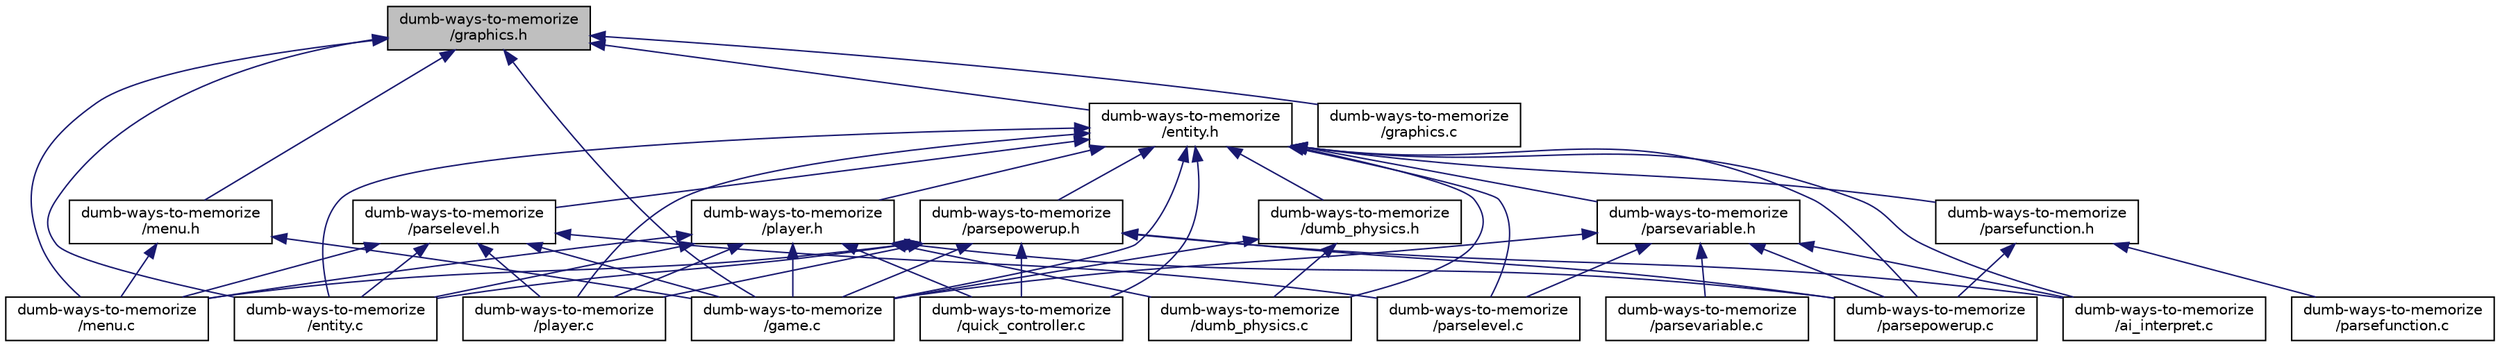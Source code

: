 digraph "dumb-ways-to-memorize/graphics.h"
{
  edge [fontname="Helvetica",fontsize="10",labelfontname="Helvetica",labelfontsize="10"];
  node [fontname="Helvetica",fontsize="10",shape=record];
  Node1 [label="dumb-ways-to-memorize\l/graphics.h",height=0.2,width=0.4,color="black", fillcolor="grey75", style="filled", fontcolor="black"];
  Node1 -> Node2 [dir="back",color="midnightblue",fontsize="10",style="solid",fontname="Helvetica"];
  Node2 [label="dumb-ways-to-memorize\l/entity.h",height=0.2,width=0.4,color="black", fillcolor="white", style="filled",URL="$entity_8h.html"];
  Node2 -> Node3 [dir="back",color="midnightblue",fontsize="10",style="solid",fontname="Helvetica"];
  Node3 [label="dumb-ways-to-memorize\l/ai_interpret.c",height=0.2,width=0.4,color="black", fillcolor="white", style="filled",URL="$ai__interpret_8c.html"];
  Node2 -> Node4 [dir="back",color="midnightblue",fontsize="10",style="solid",fontname="Helvetica"];
  Node4 [label="dumb-ways-to-memorize\l/parsevariable.h",height=0.2,width=0.4,color="black", fillcolor="white", style="filled",URL="$parsevariable_8h.html"];
  Node4 -> Node3 [dir="back",color="midnightblue",fontsize="10",style="solid",fontname="Helvetica"];
  Node4 -> Node5 [dir="back",color="midnightblue",fontsize="10",style="solid",fontname="Helvetica"];
  Node5 [label="dumb-ways-to-memorize\l/game.c",height=0.2,width=0.4,color="black", fillcolor="white", style="filled",URL="$game_8c.html"];
  Node4 -> Node6 [dir="back",color="midnightblue",fontsize="10",style="solid",fontname="Helvetica"];
  Node6 [label="dumb-ways-to-memorize\l/parselevel.c",height=0.2,width=0.4,color="black", fillcolor="white", style="filled",URL="$parselevel_8c.html"];
  Node4 -> Node7 [dir="back",color="midnightblue",fontsize="10",style="solid",fontname="Helvetica"];
  Node7 [label="dumb-ways-to-memorize\l/parsepowerup.c",height=0.2,width=0.4,color="black", fillcolor="white", style="filled",URL="$parsepowerup_8c.html"];
  Node4 -> Node8 [dir="back",color="midnightblue",fontsize="10",style="solid",fontname="Helvetica"];
  Node8 [label="dumb-ways-to-memorize\l/parsevariable.c",height=0.2,width=0.4,color="black", fillcolor="white", style="filled",URL="$parsevariable_8c.html"];
  Node2 -> Node9 [dir="back",color="midnightblue",fontsize="10",style="solid",fontname="Helvetica"];
  Node9 [label="dumb-ways-to-memorize\l/parsepowerup.h",height=0.2,width=0.4,color="black", fillcolor="white", style="filled",URL="$parsepowerup_8h.html"];
  Node9 -> Node3 [dir="back",color="midnightblue",fontsize="10",style="solid",fontname="Helvetica"];
  Node9 -> Node10 [dir="back",color="midnightblue",fontsize="10",style="solid",fontname="Helvetica"];
  Node10 [label="dumb-ways-to-memorize\l/entity.c",height=0.2,width=0.4,color="black", fillcolor="white", style="filled",URL="$entity_8c.html"];
  Node9 -> Node5 [dir="back",color="midnightblue",fontsize="10",style="solid",fontname="Helvetica"];
  Node9 -> Node11 [dir="back",color="midnightblue",fontsize="10",style="solid",fontname="Helvetica"];
  Node11 [label="dumb-ways-to-memorize\l/menu.c",height=0.2,width=0.4,color="black", fillcolor="white", style="filled",URL="$menu_8c.html"];
  Node9 -> Node7 [dir="back",color="midnightblue",fontsize="10",style="solid",fontname="Helvetica"];
  Node9 -> Node12 [dir="back",color="midnightblue",fontsize="10",style="solid",fontname="Helvetica"];
  Node12 [label="dumb-ways-to-memorize\l/player.c",height=0.2,width=0.4,color="black", fillcolor="white", style="filled",URL="$player_8c.html"];
  Node9 -> Node13 [dir="back",color="midnightblue",fontsize="10",style="solid",fontname="Helvetica"];
  Node13 [label="dumb-ways-to-memorize\l/quick_controller.c",height=0.2,width=0.4,color="black", fillcolor="white", style="filled",URL="$quick__controller_8c.html"];
  Node2 -> Node14 [dir="back",color="midnightblue",fontsize="10",style="solid",fontname="Helvetica"];
  Node14 [label="dumb-ways-to-memorize\l/dumb_physics.h",height=0.2,width=0.4,color="black", fillcolor="white", style="filled",URL="$dumb__physics_8h.html"];
  Node14 -> Node15 [dir="back",color="midnightblue",fontsize="10",style="solid",fontname="Helvetica"];
  Node15 [label="dumb-ways-to-memorize\l/dumb_physics.c",height=0.2,width=0.4,color="black", fillcolor="white", style="filled",URL="$dumb__physics_8c.html"];
  Node14 -> Node5 [dir="back",color="midnightblue",fontsize="10",style="solid",fontname="Helvetica"];
  Node2 -> Node15 [dir="back",color="midnightblue",fontsize="10",style="solid",fontname="Helvetica"];
  Node2 -> Node16 [dir="back",color="midnightblue",fontsize="10",style="solid",fontname="Helvetica"];
  Node16 [label="dumb-ways-to-memorize\l/player.h",height=0.2,width=0.4,color="black", fillcolor="white", style="filled",URL="$player_8h.html"];
  Node16 -> Node15 [dir="back",color="midnightblue",fontsize="10",style="solid",fontname="Helvetica"];
  Node16 -> Node10 [dir="back",color="midnightblue",fontsize="10",style="solid",fontname="Helvetica"];
  Node16 -> Node5 [dir="back",color="midnightblue",fontsize="10",style="solid",fontname="Helvetica"];
  Node16 -> Node11 [dir="back",color="midnightblue",fontsize="10",style="solid",fontname="Helvetica"];
  Node16 -> Node7 [dir="back",color="midnightblue",fontsize="10",style="solid",fontname="Helvetica"];
  Node16 -> Node12 [dir="back",color="midnightblue",fontsize="10",style="solid",fontname="Helvetica"];
  Node16 -> Node13 [dir="back",color="midnightblue",fontsize="10",style="solid",fontname="Helvetica"];
  Node2 -> Node10 [dir="back",color="midnightblue",fontsize="10",style="solid",fontname="Helvetica"];
  Node2 -> Node17 [dir="back",color="midnightblue",fontsize="10",style="solid",fontname="Helvetica"];
  Node17 [label="dumb-ways-to-memorize\l/parselevel.h",height=0.2,width=0.4,color="black", fillcolor="white", style="filled",URL="$parselevel_8h.html"];
  Node17 -> Node10 [dir="back",color="midnightblue",fontsize="10",style="solid",fontname="Helvetica"];
  Node17 -> Node5 [dir="back",color="midnightblue",fontsize="10",style="solid",fontname="Helvetica"];
  Node17 -> Node11 [dir="back",color="midnightblue",fontsize="10",style="solid",fontname="Helvetica"];
  Node17 -> Node6 [dir="back",color="midnightblue",fontsize="10",style="solid",fontname="Helvetica"];
  Node17 -> Node12 [dir="back",color="midnightblue",fontsize="10",style="solid",fontname="Helvetica"];
  Node2 -> Node5 [dir="back",color="midnightblue",fontsize="10",style="solid",fontname="Helvetica"];
  Node2 -> Node18 [dir="back",color="midnightblue",fontsize="10",style="solid",fontname="Helvetica"];
  Node18 [label="dumb-ways-to-memorize\l/parsefunction.h",height=0.2,width=0.4,color="black", fillcolor="white", style="filled",URL="$parsefunction_8h.html"];
  Node18 -> Node19 [dir="back",color="midnightblue",fontsize="10",style="solid",fontname="Helvetica"];
  Node19 [label="dumb-ways-to-memorize\l/parsefunction.c",height=0.2,width=0.4,color="black", fillcolor="white", style="filled",URL="$parsefunction_8c.html"];
  Node18 -> Node7 [dir="back",color="midnightblue",fontsize="10",style="solid",fontname="Helvetica"];
  Node2 -> Node6 [dir="back",color="midnightblue",fontsize="10",style="solid",fontname="Helvetica"];
  Node2 -> Node7 [dir="back",color="midnightblue",fontsize="10",style="solid",fontname="Helvetica"];
  Node2 -> Node12 [dir="back",color="midnightblue",fontsize="10",style="solid",fontname="Helvetica"];
  Node2 -> Node13 [dir="back",color="midnightblue",fontsize="10",style="solid",fontname="Helvetica"];
  Node1 -> Node10 [dir="back",color="midnightblue",fontsize="10",style="solid",fontname="Helvetica"];
  Node1 -> Node5 [dir="back",color="midnightblue",fontsize="10",style="solid",fontname="Helvetica"];
  Node1 -> Node20 [dir="back",color="midnightblue",fontsize="10",style="solid",fontname="Helvetica"];
  Node20 [label="dumb-ways-to-memorize\l/menu.h",height=0.2,width=0.4,color="black", fillcolor="white", style="filled",URL="$menu_8h.html"];
  Node20 -> Node5 [dir="back",color="midnightblue",fontsize="10",style="solid",fontname="Helvetica"];
  Node20 -> Node11 [dir="back",color="midnightblue",fontsize="10",style="solid",fontname="Helvetica"];
  Node1 -> Node21 [dir="back",color="midnightblue",fontsize="10",style="solid",fontname="Helvetica"];
  Node21 [label="dumb-ways-to-memorize\l/graphics.c",height=0.2,width=0.4,color="black", fillcolor="white", style="filled",URL="$graphics_8c.html"];
  Node1 -> Node11 [dir="back",color="midnightblue",fontsize="10",style="solid",fontname="Helvetica"];
}
